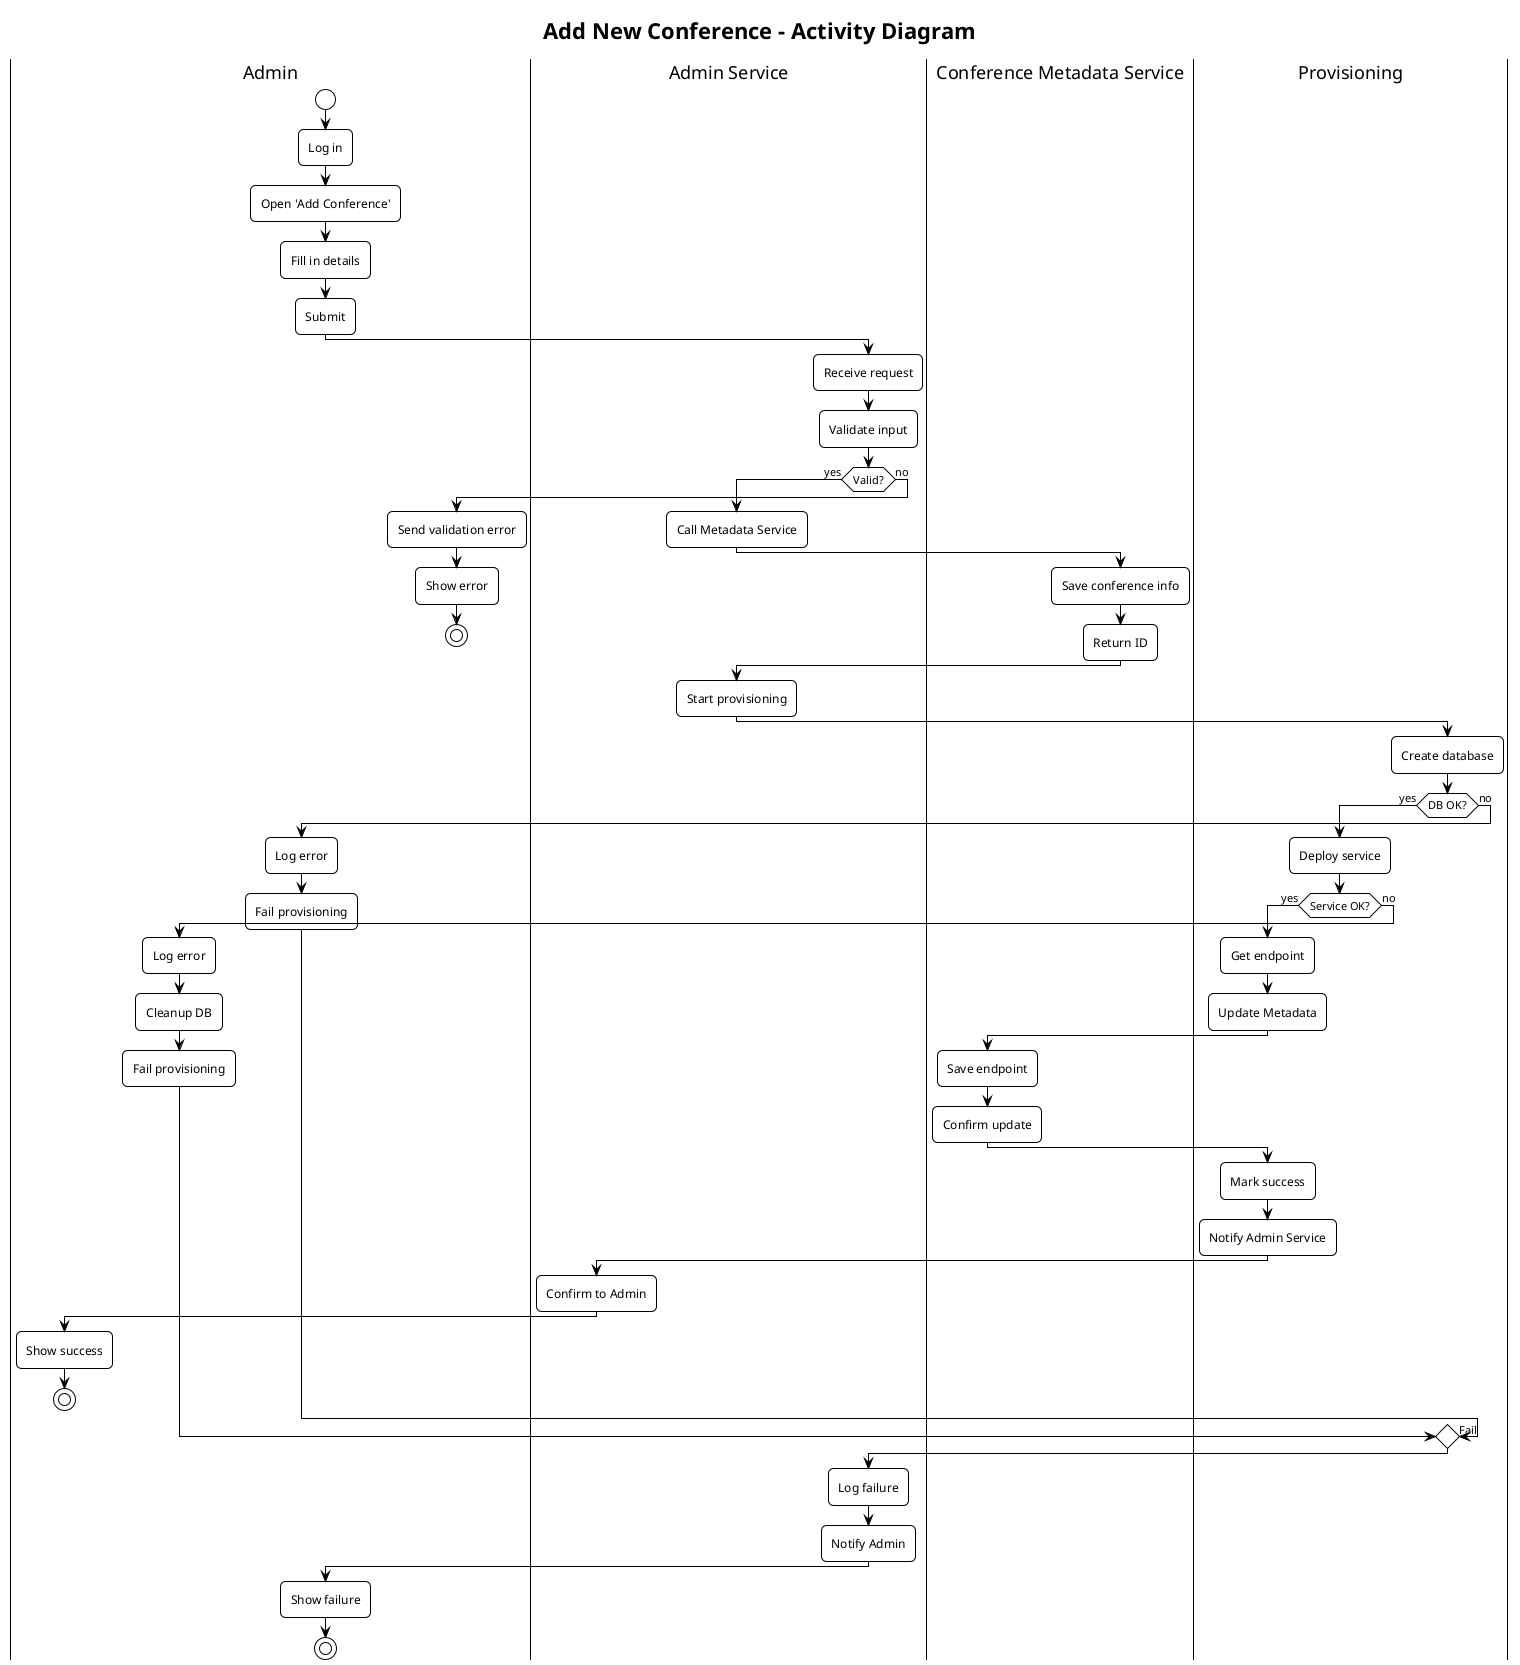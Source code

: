 @startuml
!theme plain
skinparam ClassAttributeIconSize 0
skinparam roundcorner 10
skinparam sequenceMessageAlign center
title Add New Conference - Activity Diagram

' ===== Admin Flow =====
|Admin|
start
:Log in;
:Open 'Add Conference';
:Fill in details;
:Submit;

' ===== Admin Service Flow =====
|Admin Service|
:Receive request;
:Validate input;
if (Valid?) then (yes)
  :Call Metadata Service;
  
  ' ===== Conference Metadata Service Flow =====
  |Conference Metadata Service|
  :Save conference info;
  :Return ID;
  
  ' ===== Admin Service Flow (continued) =====
  |Admin Service|
  :Start provisioning;
  
  ' ===== Provisioning Flow =====
  |Provisioning|
  :Create database;
  if (DB OK?) then (yes)
    :Deploy service;
    if (Service OK?) then (yes)
      :Get endpoint;
      :Update Metadata;
      
      ' ===== Conference Metadata Service Flow (continued) =====
      |Conference Metadata Service|
      :Save endpoint;
      :Confirm update;
      
      ' ===== Provisioning Flow (continued) =====
      |Provisioning|
      :Mark success;
      :Notify Admin Service;
      
      ' ===== Admin Service Flow (continued) =====
      |Admin Service|
      :Confirm to Admin;
      
      ' ===== Admin Flow (continued) =====
      |Admin|
      :Show success;
      stop
    else (no)
      :Log error;
      :Cleanup DB;
      :Fail provisioning;
      -> Fail;
    endif
  else (no)
    :Log error;
    :Fail provisioning;
    -> Fail;
  endif
else (no)
  :Send validation error;
  
  ' ===== Admin Flow (continued) =====
  |Admin|
  :Show error;
  stop
endif

' ===== Failure Handling =====
label Fail
|Admin Service|
:Log failure;
:Notify Admin;

|Admin|
:Show failure;
stop
@enduml